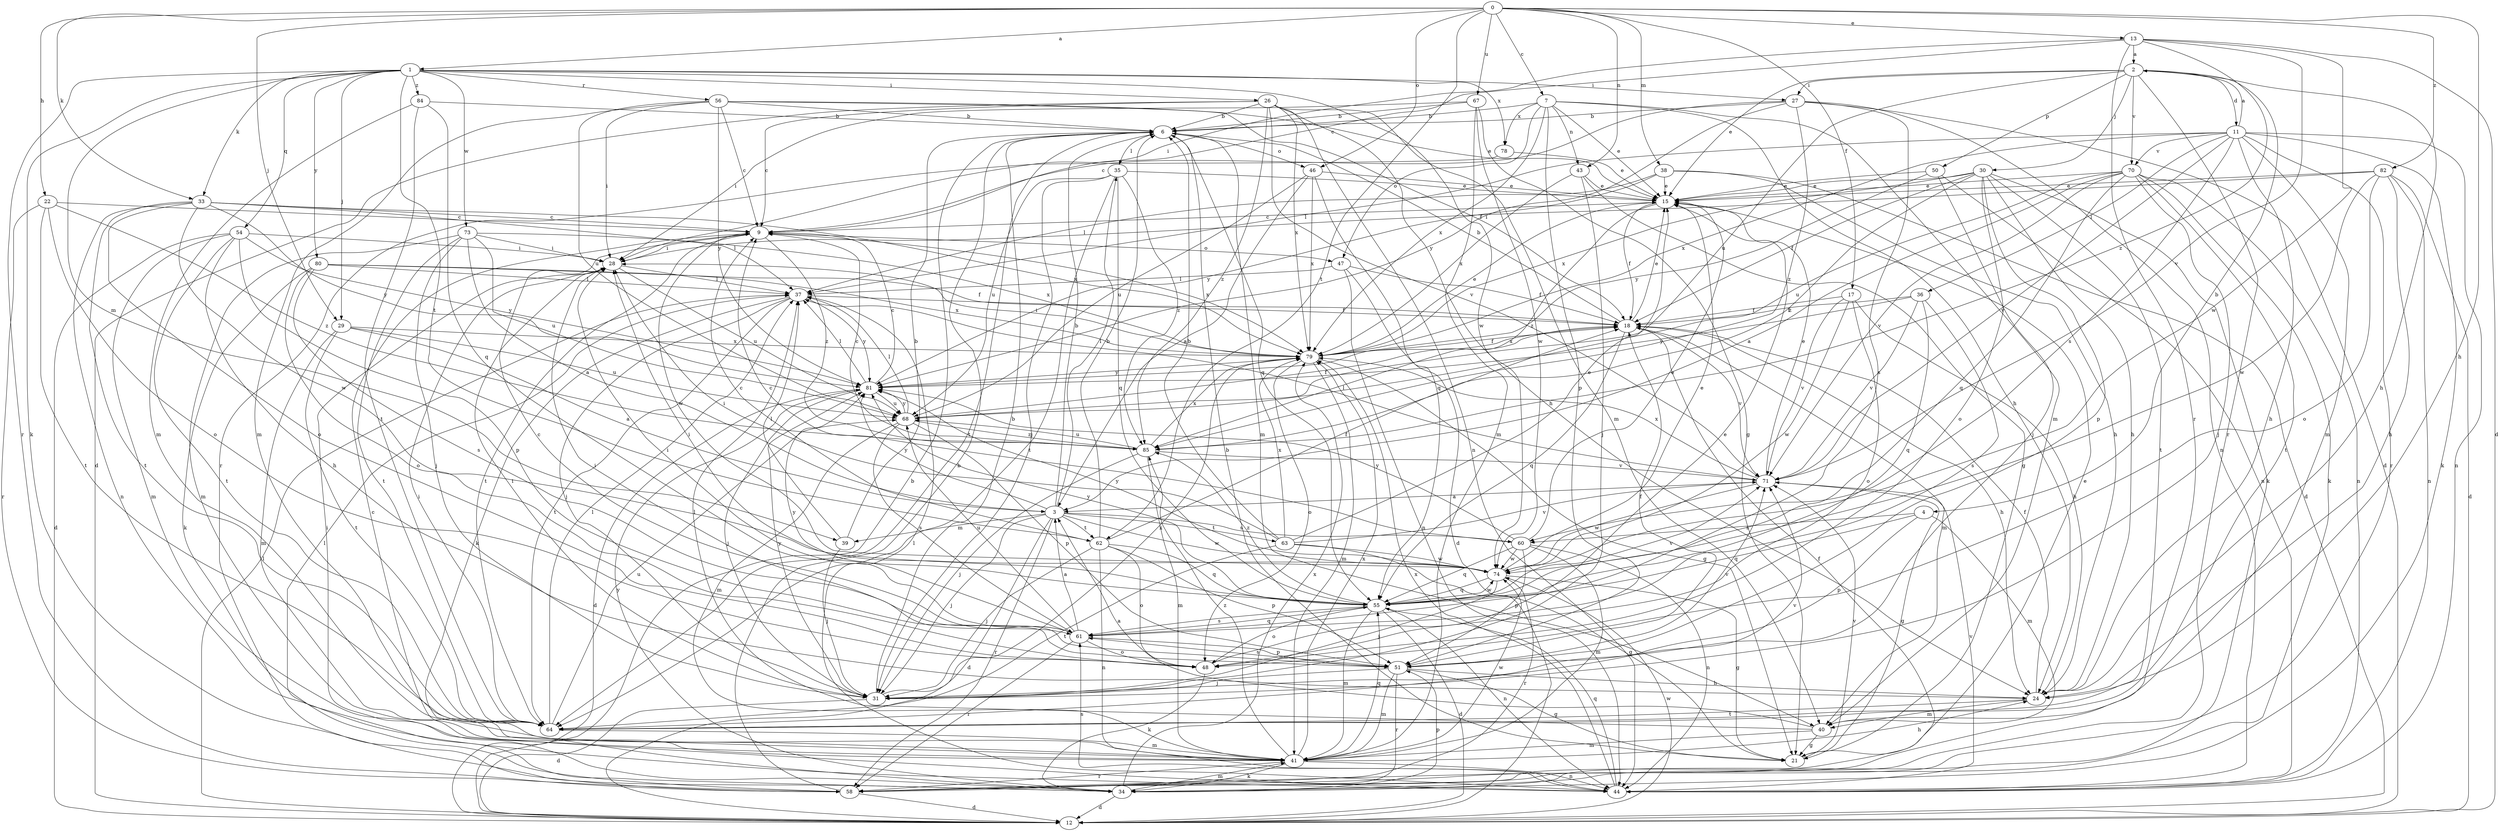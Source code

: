 strict digraph  {
0;
1;
2;
3;
4;
6;
7;
9;
11;
12;
13;
15;
17;
18;
21;
22;
24;
26;
27;
28;
29;
30;
31;
33;
34;
35;
36;
37;
38;
39;
40;
41;
43;
44;
46;
47;
48;
50;
51;
54;
55;
56;
58;
60;
61;
62;
63;
64;
67;
68;
70;
71;
73;
74;
78;
79;
80;
81;
82;
84;
85;
0 -> 1  [label=a];
0 -> 7  [label=c];
0 -> 13  [label=e];
0 -> 17  [label=f];
0 -> 22  [label=h];
0 -> 24  [label=h];
0 -> 29  [label=j];
0 -> 33  [label=k];
0 -> 38  [label=m];
0 -> 43  [label=n];
0 -> 46  [label=o];
0 -> 62  [label=t];
0 -> 67  [label=u];
0 -> 82  [label=z];
1 -> 26  [label=i];
1 -> 27  [label=i];
1 -> 29  [label=j];
1 -> 33  [label=k];
1 -> 34  [label=k];
1 -> 39  [label=m];
1 -> 54  [label=q];
1 -> 56  [label=r];
1 -> 58  [label=r];
1 -> 62  [label=t];
1 -> 73  [label=w];
1 -> 74  [label=w];
1 -> 78  [label=x];
1 -> 80  [label=y];
1 -> 84  [label=z];
2 -> 4  [label=b];
2 -> 11  [label=d];
2 -> 15  [label=e];
2 -> 24  [label=h];
2 -> 27  [label=i];
2 -> 30  [label=j];
2 -> 50  [label=p];
2 -> 58  [label=r];
2 -> 68  [label=u];
2 -> 70  [label=v];
3 -> 6  [label=b];
3 -> 12  [label=d];
3 -> 31  [label=j];
3 -> 35  [label=l];
3 -> 39  [label=m];
3 -> 58  [label=r];
3 -> 60  [label=s];
3 -> 62  [label=t];
3 -> 63  [label=t];
3 -> 74  [label=w];
3 -> 81  [label=y];
4 -> 40  [label=m];
4 -> 51  [label=p];
4 -> 55  [label=q];
4 -> 60  [label=s];
6 -> 35  [label=l];
6 -> 40  [label=m];
6 -> 46  [label=o];
6 -> 55  [label=q];
6 -> 64  [label=t];
7 -> 6  [label=b];
7 -> 15  [label=e];
7 -> 24  [label=h];
7 -> 40  [label=m];
7 -> 43  [label=n];
7 -> 47  [label=o];
7 -> 51  [label=p];
7 -> 78  [label=x];
7 -> 79  [label=x];
9 -> 28  [label=i];
9 -> 47  [label=o];
9 -> 64  [label=t];
9 -> 74  [label=w];
9 -> 79  [label=x];
9 -> 85  [label=z];
11 -> 2  [label=a];
11 -> 24  [label=h];
11 -> 34  [label=k];
11 -> 36  [label=l];
11 -> 37  [label=l];
11 -> 40  [label=m];
11 -> 44  [label=n];
11 -> 58  [label=r];
11 -> 60  [label=s];
11 -> 70  [label=v];
11 -> 71  [label=v];
11 -> 79  [label=x];
12 -> 6  [label=b];
12 -> 37  [label=l];
12 -> 74  [label=w];
13 -> 2  [label=a];
13 -> 9  [label=c];
13 -> 12  [label=d];
13 -> 28  [label=i];
13 -> 58  [label=r];
13 -> 71  [label=v];
13 -> 74  [label=w];
13 -> 85  [label=z];
15 -> 9  [label=c];
15 -> 18  [label=f];
15 -> 85  [label=z];
17 -> 18  [label=f];
17 -> 24  [label=h];
17 -> 48  [label=o];
17 -> 71  [label=v];
17 -> 74  [label=w];
18 -> 6  [label=b];
18 -> 15  [label=e];
18 -> 24  [label=h];
18 -> 40  [label=m];
18 -> 55  [label=q];
18 -> 71  [label=v];
18 -> 79  [label=x];
21 -> 6  [label=b];
21 -> 15  [label=e];
21 -> 71  [label=v];
22 -> 9  [label=c];
22 -> 48  [label=o];
22 -> 58  [label=r];
22 -> 64  [label=t];
22 -> 85  [label=z];
24 -> 18  [label=f];
24 -> 40  [label=m];
24 -> 64  [label=t];
26 -> 6  [label=b];
26 -> 9  [label=c];
26 -> 12  [label=d];
26 -> 24  [label=h];
26 -> 40  [label=m];
26 -> 44  [label=n];
26 -> 71  [label=v];
26 -> 79  [label=x];
26 -> 85  [label=z];
27 -> 6  [label=b];
27 -> 9  [label=c];
27 -> 12  [label=d];
27 -> 44  [label=n];
27 -> 61  [label=s];
27 -> 81  [label=y];
27 -> 85  [label=z];
28 -> 37  [label=l];
28 -> 68  [label=u];
29 -> 3  [label=a];
29 -> 41  [label=m];
29 -> 64  [label=t];
29 -> 68  [label=u];
29 -> 79  [label=x];
30 -> 15  [label=e];
30 -> 18  [label=f];
30 -> 24  [label=h];
30 -> 34  [label=k];
30 -> 48  [label=o];
30 -> 51  [label=p];
30 -> 64  [label=t];
30 -> 79  [label=x];
30 -> 85  [label=z];
31 -> 6  [label=b];
31 -> 12  [label=d];
31 -> 28  [label=i];
31 -> 79  [label=x];
31 -> 81  [label=y];
33 -> 9  [label=c];
33 -> 37  [label=l];
33 -> 44  [label=n];
33 -> 48  [label=o];
33 -> 64  [label=t];
33 -> 74  [label=w];
33 -> 79  [label=x];
33 -> 81  [label=y];
34 -> 12  [label=d];
34 -> 28  [label=i];
34 -> 41  [label=m];
34 -> 51  [label=p];
34 -> 79  [label=x];
34 -> 81  [label=y];
35 -> 15  [label=e];
35 -> 31  [label=j];
35 -> 55  [label=q];
35 -> 64  [label=t];
35 -> 68  [label=u];
35 -> 85  [label=z];
36 -> 18  [label=f];
36 -> 55  [label=q];
36 -> 61  [label=s];
36 -> 71  [label=v];
36 -> 81  [label=y];
37 -> 18  [label=f];
37 -> 31  [label=j];
37 -> 34  [label=k];
37 -> 64  [label=t];
37 -> 81  [label=y];
38 -> 12  [label=d];
38 -> 15  [label=e];
38 -> 24  [label=h];
38 -> 37  [label=l];
38 -> 81  [label=y];
39 -> 6  [label=b];
39 -> 31  [label=j];
39 -> 37  [label=l];
40 -> 3  [label=a];
40 -> 21  [label=g];
40 -> 37  [label=l];
40 -> 41  [label=m];
41 -> 24  [label=h];
41 -> 34  [label=k];
41 -> 44  [label=n];
41 -> 55  [label=q];
41 -> 58  [label=r];
41 -> 74  [label=w];
41 -> 79  [label=x];
41 -> 85  [label=z];
43 -> 15  [label=e];
43 -> 21  [label=g];
43 -> 31  [label=j];
43 -> 79  [label=x];
44 -> 9  [label=c];
44 -> 37  [label=l];
44 -> 55  [label=q];
44 -> 61  [label=s];
44 -> 71  [label=v];
44 -> 79  [label=x];
46 -> 3  [label=a];
46 -> 15  [label=e];
46 -> 55  [label=q];
46 -> 68  [label=u];
46 -> 79  [label=x];
47 -> 12  [label=d];
47 -> 18  [label=f];
47 -> 37  [label=l];
47 -> 44  [label=n];
48 -> 15  [label=e];
48 -> 34  [label=k];
50 -> 15  [label=e];
50 -> 31  [label=j];
50 -> 44  [label=n];
50 -> 81  [label=y];
51 -> 18  [label=f];
51 -> 21  [label=g];
51 -> 24  [label=h];
51 -> 28  [label=i];
51 -> 31  [label=j];
51 -> 41  [label=m];
51 -> 58  [label=r];
51 -> 61  [label=s];
51 -> 71  [label=v];
54 -> 12  [label=d];
54 -> 24  [label=h];
54 -> 28  [label=i];
54 -> 41  [label=m];
54 -> 51  [label=p];
54 -> 64  [label=t];
54 -> 81  [label=y];
55 -> 12  [label=d];
55 -> 28  [label=i];
55 -> 41  [label=m];
55 -> 44  [label=n];
55 -> 48  [label=o];
55 -> 61  [label=s];
55 -> 71  [label=v];
55 -> 74  [label=w];
55 -> 81  [label=y];
55 -> 85  [label=z];
56 -> 6  [label=b];
56 -> 9  [label=c];
56 -> 15  [label=e];
56 -> 18  [label=f];
56 -> 28  [label=i];
56 -> 41  [label=m];
56 -> 68  [label=u];
56 -> 81  [label=y];
58 -> 6  [label=b];
58 -> 12  [label=d];
58 -> 18  [label=f];
58 -> 37  [label=l];
60 -> 9  [label=c];
60 -> 15  [label=e];
60 -> 41  [label=m];
60 -> 44  [label=n];
60 -> 51  [label=p];
60 -> 55  [label=q];
60 -> 74  [label=w];
60 -> 81  [label=y];
61 -> 3  [label=a];
61 -> 9  [label=c];
61 -> 28  [label=i];
61 -> 48  [label=o];
61 -> 51  [label=p];
61 -> 55  [label=q];
61 -> 58  [label=r];
61 -> 68  [label=u];
61 -> 81  [label=y];
62 -> 6  [label=b];
62 -> 9  [label=c];
62 -> 18  [label=f];
62 -> 31  [label=j];
62 -> 44  [label=n];
62 -> 48  [label=o];
62 -> 51  [label=p];
62 -> 55  [label=q];
63 -> 6  [label=b];
63 -> 15  [label=e];
63 -> 21  [label=g];
63 -> 28  [label=i];
63 -> 64  [label=t];
63 -> 71  [label=v];
63 -> 74  [label=w];
63 -> 79  [label=x];
64 -> 28  [label=i];
64 -> 37  [label=l];
64 -> 41  [label=m];
64 -> 68  [label=u];
64 -> 71  [label=v];
67 -> 6  [label=b];
67 -> 21  [label=g];
67 -> 28  [label=i];
67 -> 41  [label=m];
67 -> 74  [label=w];
68 -> 18  [label=f];
68 -> 37  [label=l];
68 -> 41  [label=m];
68 -> 51  [label=p];
68 -> 61  [label=s];
68 -> 81  [label=y];
68 -> 85  [label=z];
70 -> 3  [label=a];
70 -> 15  [label=e];
70 -> 31  [label=j];
70 -> 34  [label=k];
70 -> 44  [label=n];
70 -> 55  [label=q];
70 -> 64  [label=t];
70 -> 68  [label=u];
70 -> 71  [label=v];
71 -> 3  [label=a];
71 -> 15  [label=e];
71 -> 21  [label=g];
71 -> 37  [label=l];
71 -> 74  [label=w];
71 -> 79  [label=x];
73 -> 3  [label=a];
73 -> 28  [label=i];
73 -> 31  [label=j];
73 -> 41  [label=m];
73 -> 64  [label=t];
73 -> 68  [label=u];
73 -> 79  [label=x];
74 -> 15  [label=e];
74 -> 21  [label=g];
74 -> 31  [label=j];
74 -> 55  [label=q];
74 -> 58  [label=r];
74 -> 81  [label=y];
78 -> 15  [label=e];
78 -> 58  [label=r];
79 -> 15  [label=e];
79 -> 18  [label=f];
79 -> 21  [label=g];
79 -> 28  [label=i];
79 -> 41  [label=m];
79 -> 48  [label=o];
79 -> 81  [label=y];
80 -> 18  [label=f];
80 -> 34  [label=k];
80 -> 37  [label=l];
80 -> 48  [label=o];
80 -> 61  [label=s];
80 -> 79  [label=x];
81 -> 9  [label=c];
81 -> 12  [label=d];
81 -> 31  [label=j];
81 -> 37  [label=l];
81 -> 68  [label=u];
82 -> 12  [label=d];
82 -> 15  [label=e];
82 -> 24  [label=h];
82 -> 28  [label=i];
82 -> 44  [label=n];
82 -> 48  [label=o];
82 -> 74  [label=w];
84 -> 6  [label=b];
84 -> 41  [label=m];
84 -> 55  [label=q];
84 -> 64  [label=t];
85 -> 9  [label=c];
85 -> 31  [label=j];
85 -> 41  [label=m];
85 -> 68  [label=u];
85 -> 71  [label=v];
85 -> 79  [label=x];
}
